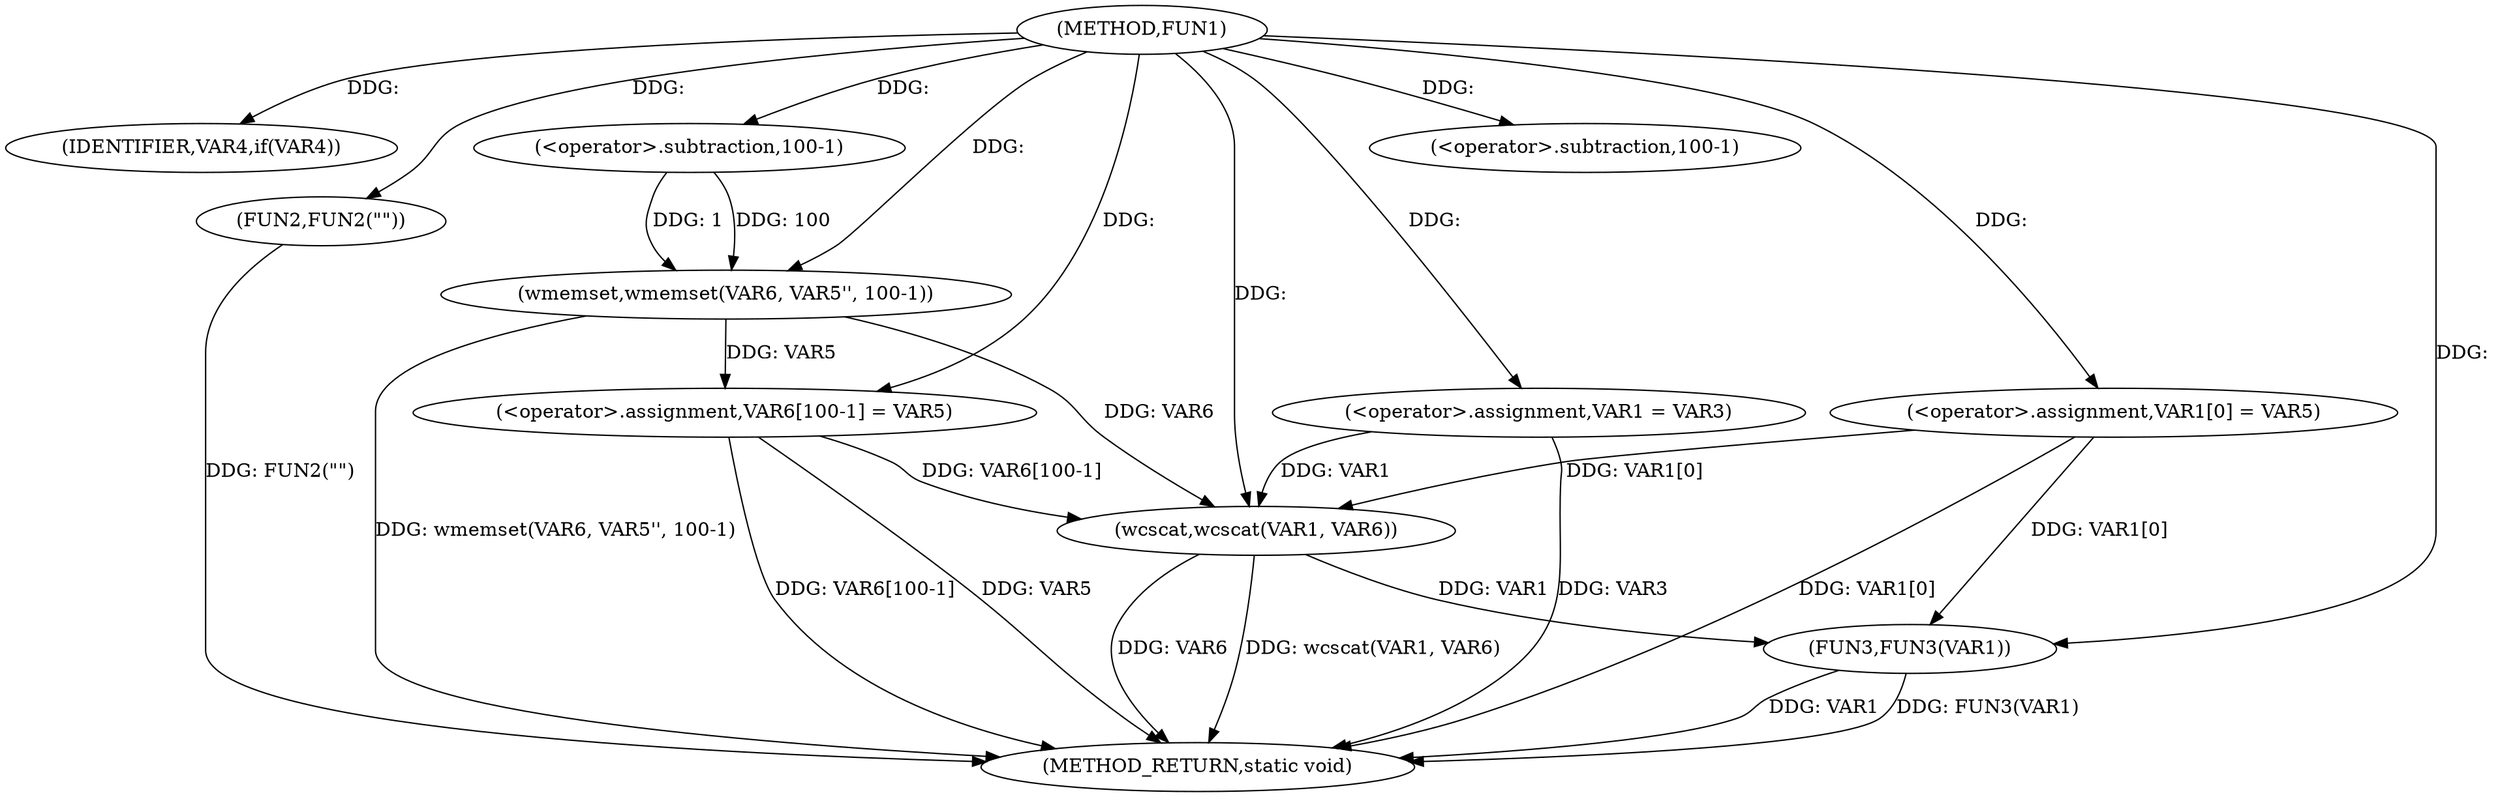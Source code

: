 digraph FUN1 {  
"1000100" [label = "(METHOD,FUN1)" ]
"1000140" [label = "(METHOD_RETURN,static void)" ]
"1000106" [label = "(IDENTIFIER,VAR4,if(VAR4))" ]
"1000108" [label = "(FUN2,FUN2(\"\"))" ]
"1000112" [label = "(<operator>.assignment,VAR1 = VAR3)" ]
"1000115" [label = "(<operator>.assignment,VAR1[0] = VAR5)" ]
"1000122" [label = "(wmemset,wmemset(VAR6, VAR5'', 100-1))" ]
"1000125" [label = "(<operator>.subtraction,100-1)" ]
"1000128" [label = "(<operator>.assignment,VAR6[100-1] = VAR5)" ]
"1000131" [label = "(<operator>.subtraction,100-1)" ]
"1000135" [label = "(wcscat,wcscat(VAR1, VAR6))" ]
"1000138" [label = "(FUN3,FUN3(VAR1))" ]
  "1000108" -> "1000140"  [ label = "DDG: FUN2(\"\")"] 
  "1000112" -> "1000140"  [ label = "DDG: VAR3"] 
  "1000138" -> "1000140"  [ label = "DDG: VAR1"] 
  "1000135" -> "1000140"  [ label = "DDG: wcscat(VAR1, VAR6)"] 
  "1000122" -> "1000140"  [ label = "DDG: wmemset(VAR6, VAR5'', 100-1)"] 
  "1000115" -> "1000140"  [ label = "DDG: VAR1[0]"] 
  "1000135" -> "1000140"  [ label = "DDG: VAR6"] 
  "1000128" -> "1000140"  [ label = "DDG: VAR6[100-1]"] 
  "1000128" -> "1000140"  [ label = "DDG: VAR5"] 
  "1000138" -> "1000140"  [ label = "DDG: FUN3(VAR1)"] 
  "1000100" -> "1000106"  [ label = "DDG: "] 
  "1000100" -> "1000108"  [ label = "DDG: "] 
  "1000100" -> "1000112"  [ label = "DDG: "] 
  "1000100" -> "1000115"  [ label = "DDG: "] 
  "1000100" -> "1000122"  [ label = "DDG: "] 
  "1000125" -> "1000122"  [ label = "DDG: 100"] 
  "1000125" -> "1000122"  [ label = "DDG: 1"] 
  "1000100" -> "1000125"  [ label = "DDG: "] 
  "1000122" -> "1000128"  [ label = "DDG: VAR5"] 
  "1000100" -> "1000128"  [ label = "DDG: "] 
  "1000100" -> "1000131"  [ label = "DDG: "] 
  "1000112" -> "1000135"  [ label = "DDG: VAR1"] 
  "1000115" -> "1000135"  [ label = "DDG: VAR1[0]"] 
  "1000100" -> "1000135"  [ label = "DDG: "] 
  "1000122" -> "1000135"  [ label = "DDG: VAR6"] 
  "1000128" -> "1000135"  [ label = "DDG: VAR6[100-1]"] 
  "1000135" -> "1000138"  [ label = "DDG: VAR1"] 
  "1000115" -> "1000138"  [ label = "DDG: VAR1[0]"] 
  "1000100" -> "1000138"  [ label = "DDG: "] 
}
